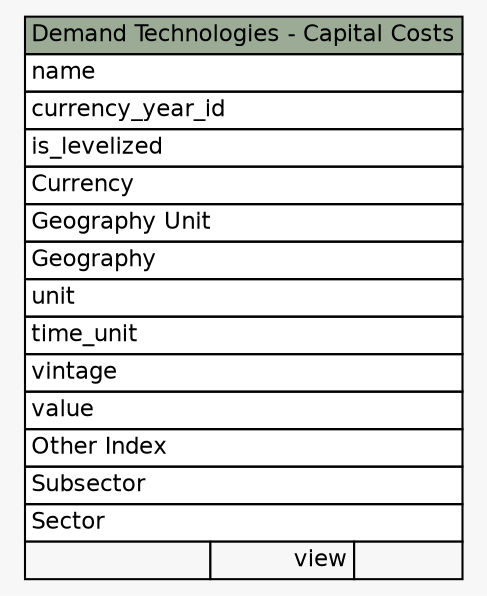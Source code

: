 // dot 2.38.0 on Windows 10 10.0
// SchemaSpy rev 590
digraph "Demand Technologies - Capital Costs" {
  graph [
    rankdir="RL"
    bgcolor="#f7f7f7"
    nodesep="0.18"
    ranksep="0.46"
    fontname="Helvetica"
    fontsize="11"
  ];
  node [
    fontname="Helvetica"
    fontsize="11"
    shape="plaintext"
  ];
  edge [
    arrowsize="0.8"
  ];
  "Demand Technologies - Capital Costs" [
    label=<
    <TABLE BORDER="0" CELLBORDER="1" CELLSPACING="0" BGCOLOR="#ffffff">
      <TR><TD COLSPAN="3" BGCOLOR="#9bab96" ALIGN="CENTER">Demand Technologies - Capital Costs</TD></TR>
      <TR><TD PORT="name" COLSPAN="3" ALIGN="LEFT">name</TD></TR>
      <TR><TD PORT="currency_year_id" COLSPAN="3" ALIGN="LEFT">currency_year_id</TD></TR>
      <TR><TD PORT="is_levelized" COLSPAN="3" ALIGN="LEFT">is_levelized</TD></TR>
      <TR><TD PORT="Currency" COLSPAN="3" ALIGN="LEFT">Currency</TD></TR>
      <TR><TD PORT="Geography Unit" COLSPAN="3" ALIGN="LEFT">Geography Unit</TD></TR>
      <TR><TD PORT="Geography" COLSPAN="3" ALIGN="LEFT">Geography</TD></TR>
      <TR><TD PORT="unit" COLSPAN="3" ALIGN="LEFT">unit</TD></TR>
      <TR><TD PORT="time_unit" COLSPAN="3" ALIGN="LEFT">time_unit</TD></TR>
      <TR><TD PORT="vintage" COLSPAN="3" ALIGN="LEFT">vintage</TD></TR>
      <TR><TD PORT="value" COLSPAN="3" ALIGN="LEFT">value</TD></TR>
      <TR><TD PORT="Other Index" COLSPAN="3" ALIGN="LEFT">Other Index</TD></TR>
      <TR><TD PORT="Subsector" COLSPAN="3" ALIGN="LEFT">Subsector</TD></TR>
      <TR><TD PORT="Sector" COLSPAN="3" ALIGN="LEFT">Sector</TD></TR>
      <TR><TD ALIGN="LEFT" BGCOLOR="#f7f7f7">  </TD><TD ALIGN="RIGHT" BGCOLOR="#f7f7f7">view</TD><TD ALIGN="RIGHT" BGCOLOR="#f7f7f7">  </TD></TR>
    </TABLE>>
    URL="tables/Demand Technologies - Capital Costs.html"
    tooltip="Demand Technologies - Capital Costs"
  ];
}
